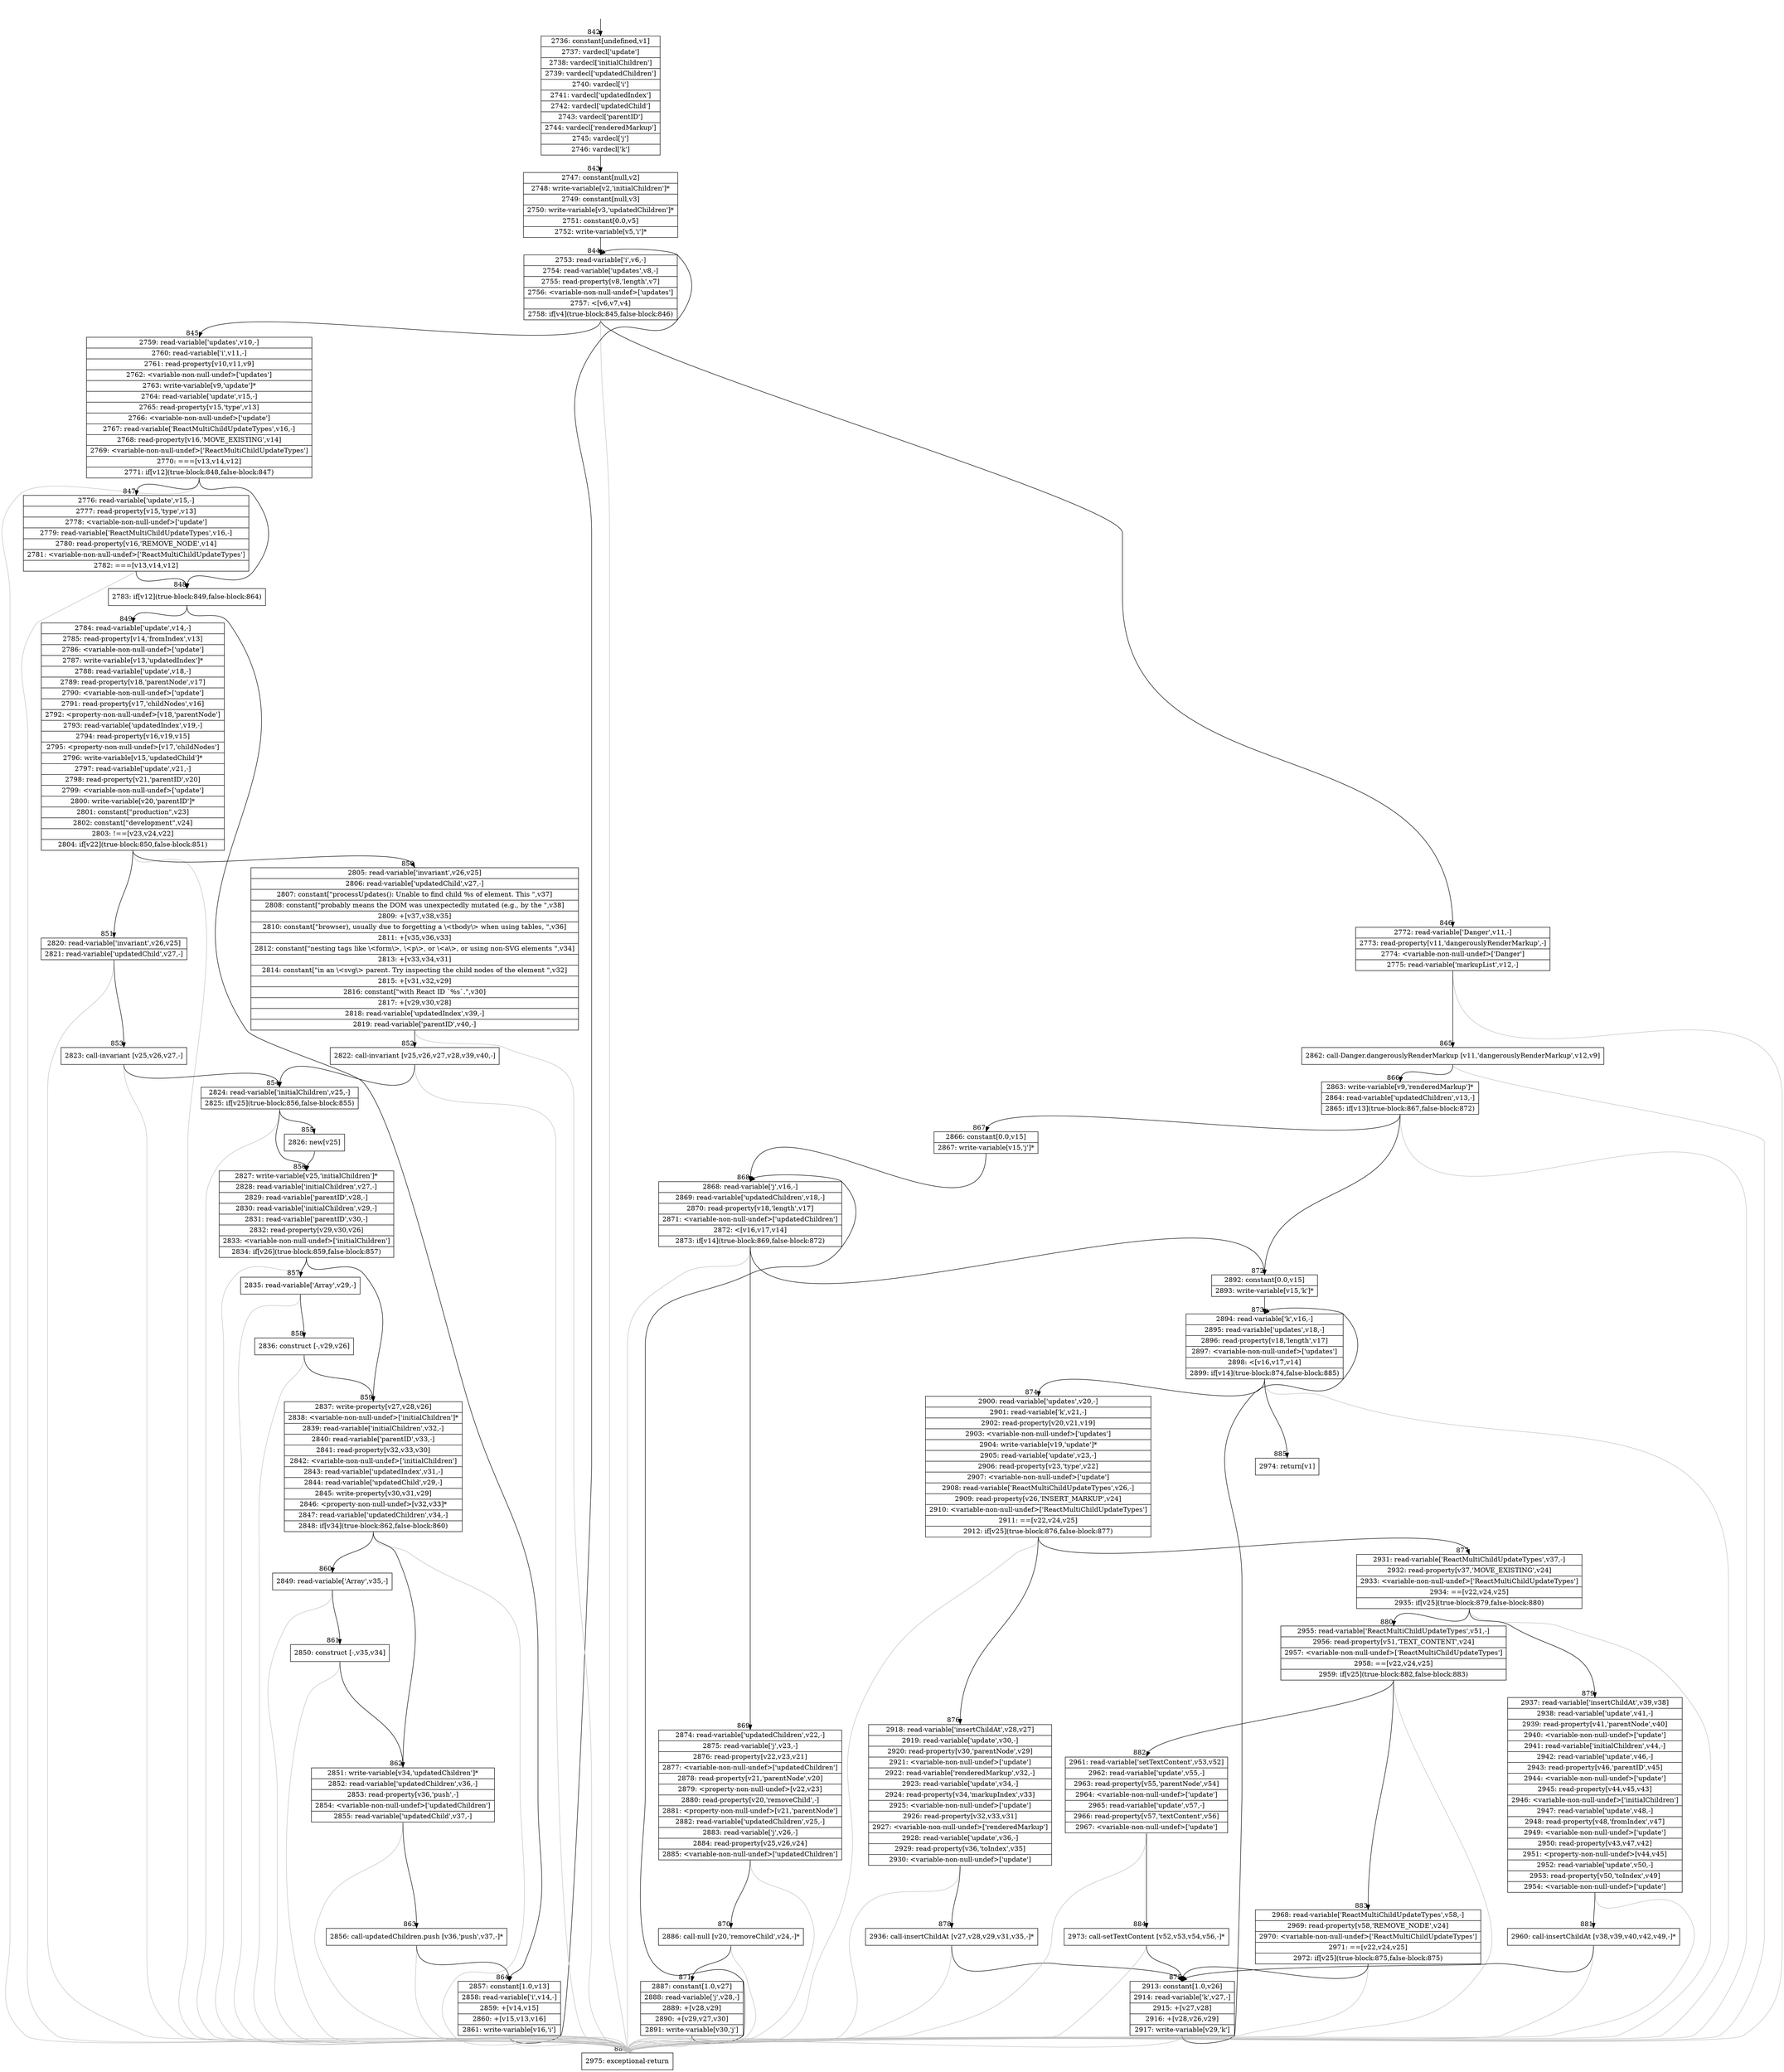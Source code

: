 digraph {
rankdir="TD"
BB_entry64[shape=none,label=""];
BB_entry64 -> BB842 [tailport=s, headport=n, headlabel="    842"]
BB842 [shape=record label="{2736: constant[undefined,v1]|2737: vardecl['update']|2738: vardecl['initialChildren']|2739: vardecl['updatedChildren']|2740: vardecl['i']|2741: vardecl['updatedIndex']|2742: vardecl['updatedChild']|2743: vardecl['parentID']|2744: vardecl['renderedMarkup']|2745: vardecl['j']|2746: vardecl['k']}" ] 
BB842 -> BB843 [tailport=s, headport=n, headlabel="      843"]
BB843 [shape=record label="{2747: constant[null,v2]|2748: write-variable[v2,'initialChildren']*|2749: constant[null,v3]|2750: write-variable[v3,'updatedChildren']*|2751: constant[0.0,v5]|2752: write-variable[v5,'i']*}" ] 
BB843 -> BB844 [tailport=s, headport=n, headlabel="      844"]
BB844 [shape=record label="{2753: read-variable['i',v6,-]|2754: read-variable['updates',v8,-]|2755: read-property[v8,'length',v7]|2756: \<variable-non-null-undef\>['updates']|2757: \<[v6,v7,v4]|2758: if[v4](true-block:845,false-block:846)}" ] 
BB844 -> BB845 [tailport=s, headport=n, headlabel="      845"]
BB844 -> BB846 [tailport=s, headport=n, headlabel="      846"]
BB844 -> BB886 [tailport=s, headport=n, color=gray, headlabel="      886"]
BB845 [shape=record label="{2759: read-variable['updates',v10,-]|2760: read-variable['i',v11,-]|2761: read-property[v10,v11,v9]|2762: \<variable-non-null-undef\>['updates']|2763: write-variable[v9,'update']*|2764: read-variable['update',v15,-]|2765: read-property[v15,'type',v13]|2766: \<variable-non-null-undef\>['update']|2767: read-variable['ReactMultiChildUpdateTypes',v16,-]|2768: read-property[v16,'MOVE_EXISTING',v14]|2769: \<variable-non-null-undef\>['ReactMultiChildUpdateTypes']|2770: ===[v13,v14,v12]|2771: if[v12](true-block:848,false-block:847)}" ] 
BB845 -> BB848 [tailport=s, headport=n, headlabel="      848"]
BB845 -> BB847 [tailport=s, headport=n, headlabel="      847"]
BB845 -> BB886 [tailport=s, headport=n, color=gray]
BB846 [shape=record label="{2772: read-variable['Danger',v11,-]|2773: read-property[v11,'dangerouslyRenderMarkup',-]|2774: \<variable-non-null-undef\>['Danger']|2775: read-variable['markupList',v12,-]}" ] 
BB846 -> BB865 [tailport=s, headport=n, headlabel="      865"]
BB846 -> BB886 [tailport=s, headport=n, color=gray]
BB847 [shape=record label="{2776: read-variable['update',v15,-]|2777: read-property[v15,'type',v13]|2778: \<variable-non-null-undef\>['update']|2779: read-variable['ReactMultiChildUpdateTypes',v16,-]|2780: read-property[v16,'REMOVE_NODE',v14]|2781: \<variable-non-null-undef\>['ReactMultiChildUpdateTypes']|2782: ===[v13,v14,v12]}" ] 
BB847 -> BB848 [tailport=s, headport=n]
BB847 -> BB886 [tailport=s, headport=n, color=gray]
BB848 [shape=record label="{2783: if[v12](true-block:849,false-block:864)}" ] 
BB848 -> BB849 [tailport=s, headport=n, headlabel="      849"]
BB848 -> BB864 [tailport=s, headport=n, headlabel="      864"]
BB849 [shape=record label="{2784: read-variable['update',v14,-]|2785: read-property[v14,'fromIndex',v13]|2786: \<variable-non-null-undef\>['update']|2787: write-variable[v13,'updatedIndex']*|2788: read-variable['update',v18,-]|2789: read-property[v18,'parentNode',v17]|2790: \<variable-non-null-undef\>['update']|2791: read-property[v17,'childNodes',v16]|2792: \<property-non-null-undef\>[v18,'parentNode']|2793: read-variable['updatedIndex',v19,-]|2794: read-property[v16,v19,v15]|2795: \<property-non-null-undef\>[v17,'childNodes']|2796: write-variable[v15,'updatedChild']*|2797: read-variable['update',v21,-]|2798: read-property[v21,'parentID',v20]|2799: \<variable-non-null-undef\>['update']|2800: write-variable[v20,'parentID']*|2801: constant[\"production\",v23]|2802: constant[\"development\",v24]|2803: !==[v23,v24,v22]|2804: if[v22](true-block:850,false-block:851)}" ] 
BB849 -> BB850 [tailport=s, headport=n, headlabel="      850"]
BB849 -> BB851 [tailport=s, headport=n, headlabel="      851"]
BB849 -> BB886 [tailport=s, headport=n, color=gray]
BB850 [shape=record label="{2805: read-variable['invariant',v26,v25]|2806: read-variable['updatedChild',v27,-]|2807: constant[\"processUpdates(): Unable to find child %s of element. This \",v37]|2808: constant[\"probably means the DOM was unexpectedly mutated (e.g., by the \",v38]|2809: +[v37,v38,v35]|2810: constant[\"browser), usually due to forgetting a \\\<tbody\\\> when using tables, \",v36]|2811: +[v35,v36,v33]|2812: constant[\"nesting tags like \\\<form\\\>, \\\<p\\\>, or \\\<a\\\>, or using non-SVG elements \",v34]|2813: +[v33,v34,v31]|2814: constant[\"in an \\\<svg\\\> parent. Try inspecting the child nodes of the element \",v32]|2815: +[v31,v32,v29]|2816: constant[\"with React ID `%s`.\",v30]|2817: +[v29,v30,v28]|2818: read-variable['updatedIndex',v39,-]|2819: read-variable['parentID',v40,-]}" ] 
BB850 -> BB852 [tailport=s, headport=n, headlabel="      852"]
BB850 -> BB886 [tailport=s, headport=n, color=gray]
BB851 [shape=record label="{2820: read-variable['invariant',v26,v25]|2821: read-variable['updatedChild',v27,-]}" ] 
BB851 -> BB853 [tailport=s, headport=n, headlabel="      853"]
BB851 -> BB886 [tailport=s, headport=n, color=gray]
BB852 [shape=record label="{2822: call-invariant [v25,v26,v27,v28,v39,v40,-]}" ] 
BB852 -> BB854 [tailport=s, headport=n, headlabel="      854"]
BB852 -> BB886 [tailport=s, headport=n, color=gray]
BB853 [shape=record label="{2823: call-invariant [v25,v26,v27,-]}" ] 
BB853 -> BB854 [tailport=s, headport=n]
BB853 -> BB886 [tailport=s, headport=n, color=gray]
BB854 [shape=record label="{2824: read-variable['initialChildren',v25,-]|2825: if[v25](true-block:856,false-block:855)}" ] 
BB854 -> BB856 [tailport=s, headport=n, headlabel="      856"]
BB854 -> BB855 [tailport=s, headport=n, headlabel="      855"]
BB854 -> BB886 [tailport=s, headport=n, color=gray]
BB855 [shape=record label="{2826: new[v25]}" ] 
BB855 -> BB856 [tailport=s, headport=n]
BB856 [shape=record label="{2827: write-variable[v25,'initialChildren']*|2828: read-variable['initialChildren',v27,-]|2829: read-variable['parentID',v28,-]|2830: read-variable['initialChildren',v29,-]|2831: read-variable['parentID',v30,-]|2832: read-property[v29,v30,v26]|2833: \<variable-non-null-undef\>['initialChildren']|2834: if[v26](true-block:859,false-block:857)}" ] 
BB856 -> BB859 [tailport=s, headport=n, headlabel="      859"]
BB856 -> BB857 [tailport=s, headport=n, headlabel="      857"]
BB856 -> BB886 [tailport=s, headport=n, color=gray]
BB857 [shape=record label="{2835: read-variable['Array',v29,-]}" ] 
BB857 -> BB858 [tailport=s, headport=n, headlabel="      858"]
BB857 -> BB886 [tailport=s, headport=n, color=gray]
BB858 [shape=record label="{2836: construct [-,v29,v26]}" ] 
BB858 -> BB859 [tailport=s, headport=n]
BB858 -> BB886 [tailport=s, headport=n, color=gray]
BB859 [shape=record label="{2837: write-property[v27,v28,v26]|2838: \<variable-non-null-undef\>['initialChildren']*|2839: read-variable['initialChildren',v32,-]|2840: read-variable['parentID',v33,-]|2841: read-property[v32,v33,v30]|2842: \<variable-non-null-undef\>['initialChildren']|2843: read-variable['updatedIndex',v31,-]|2844: read-variable['updatedChild',v29,-]|2845: write-property[v30,v31,v29]|2846: \<property-non-null-undef\>[v32,v33]*|2847: read-variable['updatedChildren',v34,-]|2848: if[v34](true-block:862,false-block:860)}" ] 
BB859 -> BB862 [tailport=s, headport=n, headlabel="      862"]
BB859 -> BB860 [tailport=s, headport=n, headlabel="      860"]
BB859 -> BB886 [tailport=s, headport=n, color=gray]
BB860 [shape=record label="{2849: read-variable['Array',v35,-]}" ] 
BB860 -> BB861 [tailport=s, headport=n, headlabel="      861"]
BB860 -> BB886 [tailport=s, headport=n, color=gray]
BB861 [shape=record label="{2850: construct [-,v35,v34]}" ] 
BB861 -> BB862 [tailport=s, headport=n]
BB861 -> BB886 [tailport=s, headport=n, color=gray]
BB862 [shape=record label="{2851: write-variable[v34,'updatedChildren']*|2852: read-variable['updatedChildren',v36,-]|2853: read-property[v36,'push',-]|2854: \<variable-non-null-undef\>['updatedChildren']|2855: read-variable['updatedChild',v37,-]}" ] 
BB862 -> BB863 [tailport=s, headport=n, headlabel="      863"]
BB862 -> BB886 [tailport=s, headport=n, color=gray]
BB863 [shape=record label="{2856: call-updatedChildren.push [v36,'push',v37,-]*}" ] 
BB863 -> BB864 [tailport=s, headport=n]
BB863 -> BB886 [tailport=s, headport=n, color=gray]
BB864 [shape=record label="{2857: constant[1.0,v13]|2858: read-variable['i',v14,-]|2859: +[v14,v15]|2860: +[v15,v13,v16]|2861: write-variable[v16,'i']}" ] 
BB864 -> BB844 [tailport=s, headport=n]
BB864 -> BB886 [tailport=s, headport=n, color=gray]
BB865 [shape=record label="{2862: call-Danger.dangerouslyRenderMarkup [v11,'dangerouslyRenderMarkup',v12,v9]}" ] 
BB865 -> BB866 [tailport=s, headport=n, headlabel="      866"]
BB865 -> BB886 [tailport=s, headport=n, color=gray]
BB866 [shape=record label="{2863: write-variable[v9,'renderedMarkup']*|2864: read-variable['updatedChildren',v13,-]|2865: if[v13](true-block:867,false-block:872)}" ] 
BB866 -> BB867 [tailport=s, headport=n, headlabel="      867"]
BB866 -> BB872 [tailport=s, headport=n, headlabel="      872"]
BB866 -> BB886 [tailport=s, headport=n, color=gray]
BB867 [shape=record label="{2866: constant[0.0,v15]|2867: write-variable[v15,'j']*}" ] 
BB867 -> BB868 [tailport=s, headport=n, headlabel="      868"]
BB868 [shape=record label="{2868: read-variable['j',v16,-]|2869: read-variable['updatedChildren',v18,-]|2870: read-property[v18,'length',v17]|2871: \<variable-non-null-undef\>['updatedChildren']|2872: \<[v16,v17,v14]|2873: if[v14](true-block:869,false-block:872)}" ] 
BB868 -> BB869 [tailport=s, headport=n, headlabel="      869"]
BB868 -> BB872 [tailport=s, headport=n]
BB868 -> BB886 [tailport=s, headport=n, color=gray]
BB869 [shape=record label="{2874: read-variable['updatedChildren',v22,-]|2875: read-variable['j',v23,-]|2876: read-property[v22,v23,v21]|2877: \<variable-non-null-undef\>['updatedChildren']|2878: read-property[v21,'parentNode',v20]|2879: \<property-non-null-undef\>[v22,v23]|2880: read-property[v20,'removeChild',-]|2881: \<property-non-null-undef\>[v21,'parentNode']|2882: read-variable['updatedChildren',v25,-]|2883: read-variable['j',v26,-]|2884: read-property[v25,v26,v24]|2885: \<variable-non-null-undef\>['updatedChildren']}" ] 
BB869 -> BB870 [tailport=s, headport=n, headlabel="      870"]
BB869 -> BB886 [tailport=s, headport=n, color=gray]
BB870 [shape=record label="{2886: call-null [v20,'removeChild',v24,-]*}" ] 
BB870 -> BB871 [tailport=s, headport=n, headlabel="      871"]
BB870 -> BB886 [tailport=s, headport=n, color=gray]
BB871 [shape=record label="{2887: constant[1.0,v27]|2888: read-variable['j',v28,-]|2889: +[v28,v29]|2890: +[v29,v27,v30]|2891: write-variable[v30,'j']}" ] 
BB871 -> BB868 [tailport=s, headport=n]
BB871 -> BB886 [tailport=s, headport=n, color=gray]
BB872 [shape=record label="{2892: constant[0.0,v15]|2893: write-variable[v15,'k']*}" ] 
BB872 -> BB873 [tailport=s, headport=n, headlabel="      873"]
BB873 [shape=record label="{2894: read-variable['k',v16,-]|2895: read-variable['updates',v18,-]|2896: read-property[v18,'length',v17]|2897: \<variable-non-null-undef\>['updates']|2898: \<[v16,v17,v14]|2899: if[v14](true-block:874,false-block:885)}" ] 
BB873 -> BB874 [tailport=s, headport=n, headlabel="      874"]
BB873 -> BB885 [tailport=s, headport=n, headlabel="      885"]
BB873 -> BB886 [tailport=s, headport=n, color=gray]
BB874 [shape=record label="{2900: read-variable['updates',v20,-]|2901: read-variable['k',v21,-]|2902: read-property[v20,v21,v19]|2903: \<variable-non-null-undef\>['updates']|2904: write-variable[v19,'update']*|2905: read-variable['update',v23,-]|2906: read-property[v23,'type',v22]|2907: \<variable-non-null-undef\>['update']|2908: read-variable['ReactMultiChildUpdateTypes',v26,-]|2909: read-property[v26,'INSERT_MARKUP',v24]|2910: \<variable-non-null-undef\>['ReactMultiChildUpdateTypes']|2911: ==[v22,v24,v25]|2912: if[v25](true-block:876,false-block:877)}" ] 
BB874 -> BB876 [tailport=s, headport=n, headlabel="      876"]
BB874 -> BB877 [tailport=s, headport=n, headlabel="      877"]
BB874 -> BB886 [tailport=s, headport=n, color=gray]
BB875 [shape=record label="{2913: constant[1.0,v26]|2914: read-variable['k',v27,-]|2915: +[v27,v28]|2916: +[v28,v26,v29]|2917: write-variable[v29,'k']}" ] 
BB875 -> BB873 [tailport=s, headport=n]
BB875 -> BB886 [tailport=s, headport=n, color=gray]
BB876 [shape=record label="{2918: read-variable['insertChildAt',v28,v27]|2919: read-variable['update',v30,-]|2920: read-property[v30,'parentNode',v29]|2921: \<variable-non-null-undef\>['update']|2922: read-variable['renderedMarkup',v32,-]|2923: read-variable['update',v34,-]|2924: read-property[v34,'markupIndex',v33]|2925: \<variable-non-null-undef\>['update']|2926: read-property[v32,v33,v31]|2927: \<variable-non-null-undef\>['renderedMarkup']|2928: read-variable['update',v36,-]|2929: read-property[v36,'toIndex',v35]|2930: \<variable-non-null-undef\>['update']}" ] 
BB876 -> BB878 [tailport=s, headport=n, headlabel="      878"]
BB876 -> BB886 [tailport=s, headport=n, color=gray]
BB877 [shape=record label="{2931: read-variable['ReactMultiChildUpdateTypes',v37,-]|2932: read-property[v37,'MOVE_EXISTING',v24]|2933: \<variable-non-null-undef\>['ReactMultiChildUpdateTypes']|2934: ==[v22,v24,v25]|2935: if[v25](true-block:879,false-block:880)}" ] 
BB877 -> BB879 [tailport=s, headport=n, headlabel="      879"]
BB877 -> BB880 [tailport=s, headport=n, headlabel="      880"]
BB877 -> BB886 [tailport=s, headport=n, color=gray]
BB878 [shape=record label="{2936: call-insertChildAt [v27,v28,v29,v31,v35,-]*}" ] 
BB878 -> BB875 [tailport=s, headport=n, headlabel="      875"]
BB878 -> BB886 [tailport=s, headport=n, color=gray]
BB879 [shape=record label="{2937: read-variable['insertChildAt',v39,v38]|2938: read-variable['update',v41,-]|2939: read-property[v41,'parentNode',v40]|2940: \<variable-non-null-undef\>['update']|2941: read-variable['initialChildren',v44,-]|2942: read-variable['update',v46,-]|2943: read-property[v46,'parentID',v45]|2944: \<variable-non-null-undef\>['update']|2945: read-property[v44,v45,v43]|2946: \<variable-non-null-undef\>['initialChildren']|2947: read-variable['update',v48,-]|2948: read-property[v48,'fromIndex',v47]|2949: \<variable-non-null-undef\>['update']|2950: read-property[v43,v47,v42]|2951: \<property-non-null-undef\>[v44,v45]|2952: read-variable['update',v50,-]|2953: read-property[v50,'toIndex',v49]|2954: \<variable-non-null-undef\>['update']}" ] 
BB879 -> BB881 [tailport=s, headport=n, headlabel="      881"]
BB879 -> BB886 [tailport=s, headport=n, color=gray]
BB880 [shape=record label="{2955: read-variable['ReactMultiChildUpdateTypes',v51,-]|2956: read-property[v51,'TEXT_CONTENT',v24]|2957: \<variable-non-null-undef\>['ReactMultiChildUpdateTypes']|2958: ==[v22,v24,v25]|2959: if[v25](true-block:882,false-block:883)}" ] 
BB880 -> BB882 [tailport=s, headport=n, headlabel="      882"]
BB880 -> BB883 [tailport=s, headport=n, headlabel="      883"]
BB880 -> BB886 [tailport=s, headport=n, color=gray]
BB881 [shape=record label="{2960: call-insertChildAt [v38,v39,v40,v42,v49,-]*}" ] 
BB881 -> BB875 [tailport=s, headport=n]
BB881 -> BB886 [tailport=s, headport=n, color=gray]
BB882 [shape=record label="{2961: read-variable['setTextContent',v53,v52]|2962: read-variable['update',v55,-]|2963: read-property[v55,'parentNode',v54]|2964: \<variable-non-null-undef\>['update']|2965: read-variable['update',v57,-]|2966: read-property[v57,'textContent',v56]|2967: \<variable-non-null-undef\>['update']}" ] 
BB882 -> BB884 [tailport=s, headport=n, headlabel="      884"]
BB882 -> BB886 [tailport=s, headport=n, color=gray]
BB883 [shape=record label="{2968: read-variable['ReactMultiChildUpdateTypes',v58,-]|2969: read-property[v58,'REMOVE_NODE',v24]|2970: \<variable-non-null-undef\>['ReactMultiChildUpdateTypes']|2971: ==[v22,v24,v25]|2972: if[v25](true-block:875,false-block:875)}" ] 
BB883 -> BB875 [tailport=s, headport=n]
BB883 -> BB886 [tailport=s, headport=n, color=gray]
BB884 [shape=record label="{2973: call-setTextContent [v52,v53,v54,v56,-]*}" ] 
BB884 -> BB875 [tailport=s, headport=n]
BB884 -> BB886 [tailport=s, headport=n, color=gray]
BB885 [shape=record label="{2974: return[v1]}" ] 
BB886 [shape=record label="{2975: exceptional-return}" ] 
//#$~ 1588
}
